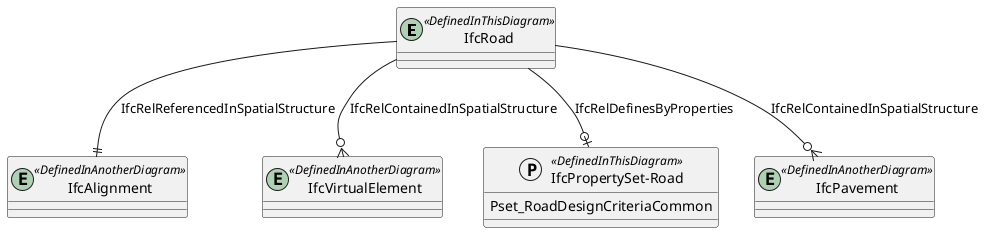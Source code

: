 @startuml 

entity IfcRoad <<DefinedInThisDiagram>>

entity IfcAlignment <<DefinedInAnotherDiagram>>

entity IfcVirtualElement <<DefinedInAnotherDiagram>>

protocol "IfcPropertySet-Road" <<DefinedInThisDiagram>>
{
  Pset_RoadDesignCriteriaCommon
}

entity IfcPavement <<DefinedInAnotherDiagram>>

IfcRoad --o{ IfcPavement : IfcRelContainedInSpatialStructure
IfcRoad --o{ IfcVirtualElement : IfcRelContainedInSpatialStructure

IfcRoad --o| "IfcPropertySet-Road" : IfcRelDefinesByProperties

IfcRoad--||IfcAlignment : IfcRelReferencedInSpatialStructure

@enduml

